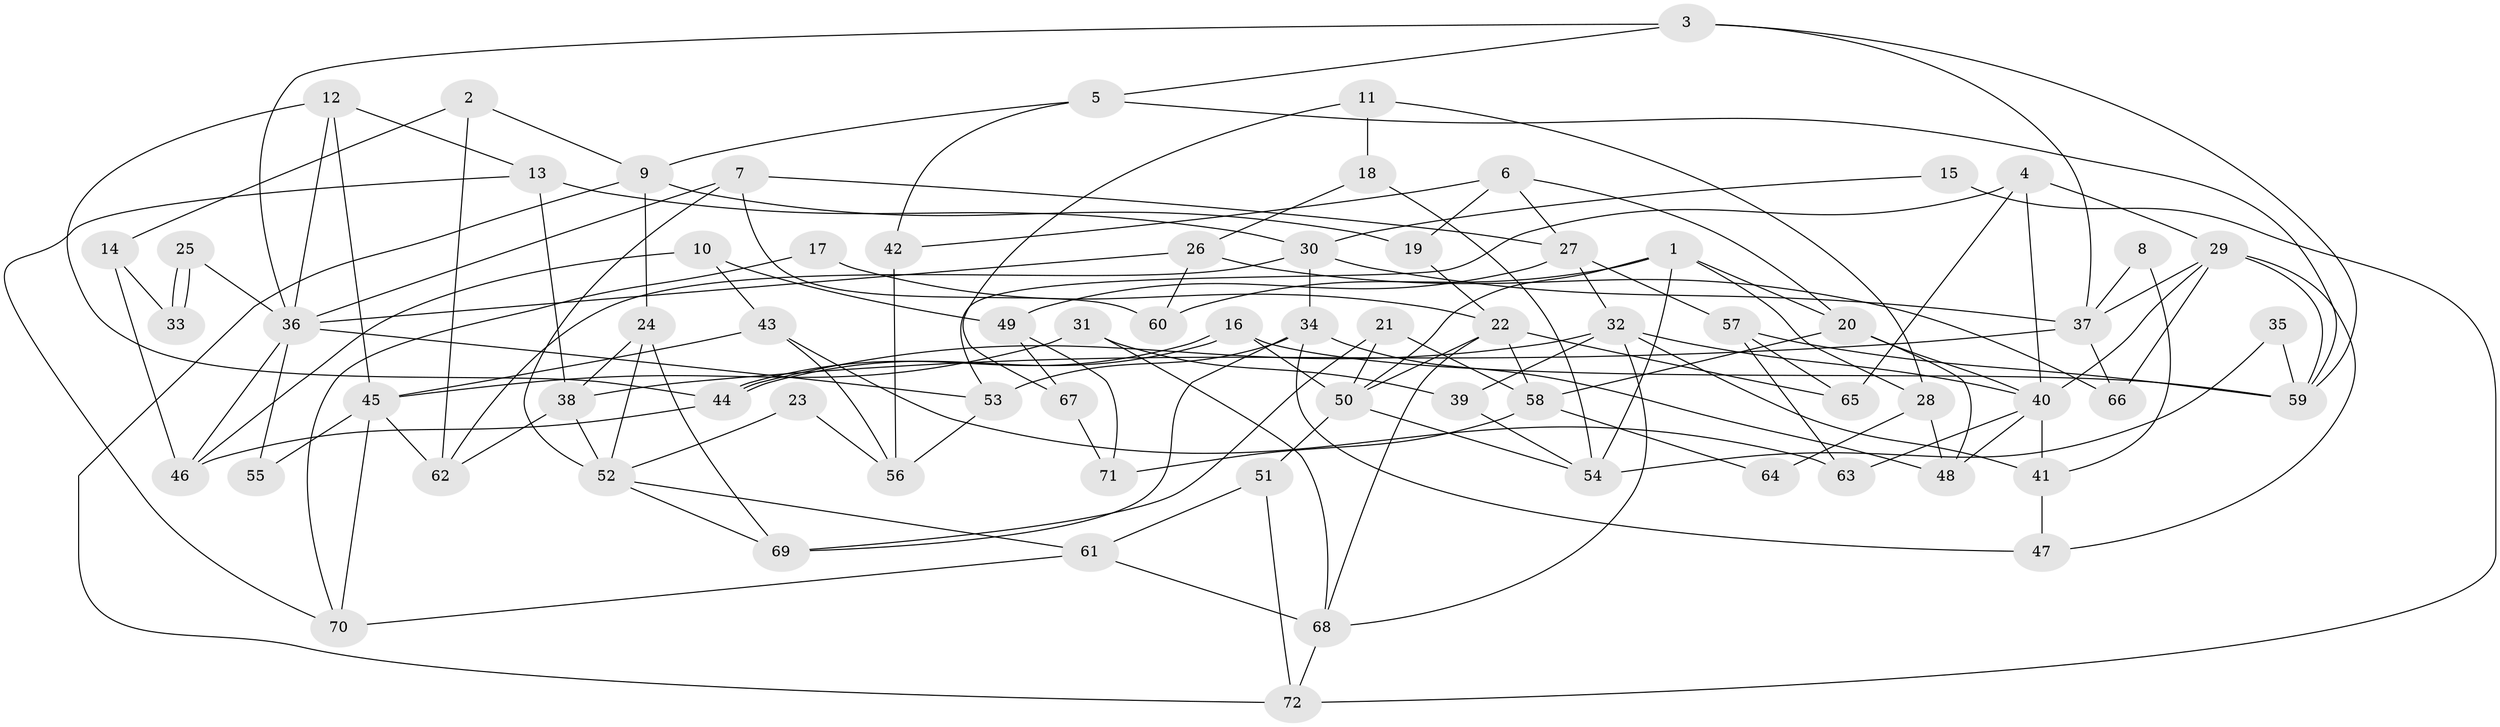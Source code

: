 // Generated by graph-tools (version 1.1) at 2025/11/02/27/25 16:11:18]
// undirected, 72 vertices, 144 edges
graph export_dot {
graph [start="1"]
  node [color=gray90,style=filled];
  1;
  2;
  3;
  4;
  5;
  6;
  7;
  8;
  9;
  10;
  11;
  12;
  13;
  14;
  15;
  16;
  17;
  18;
  19;
  20;
  21;
  22;
  23;
  24;
  25;
  26;
  27;
  28;
  29;
  30;
  31;
  32;
  33;
  34;
  35;
  36;
  37;
  38;
  39;
  40;
  41;
  42;
  43;
  44;
  45;
  46;
  47;
  48;
  49;
  50;
  51;
  52;
  53;
  54;
  55;
  56;
  57;
  58;
  59;
  60;
  61;
  62;
  63;
  64;
  65;
  66;
  67;
  68;
  69;
  70;
  71;
  72;
  1 -- 20;
  1 -- 54;
  1 -- 28;
  1 -- 50;
  1 -- 60;
  2 -- 62;
  2 -- 9;
  2 -- 14;
  3 -- 59;
  3 -- 37;
  3 -- 5;
  3 -- 36;
  4 -- 53;
  4 -- 29;
  4 -- 40;
  4 -- 65;
  5 -- 59;
  5 -- 9;
  5 -- 42;
  6 -- 42;
  6 -- 27;
  6 -- 19;
  6 -- 20;
  7 -- 36;
  7 -- 27;
  7 -- 52;
  7 -- 60;
  8 -- 37;
  8 -- 41;
  9 -- 72;
  9 -- 19;
  9 -- 24;
  10 -- 46;
  10 -- 43;
  10 -- 49;
  11 -- 18;
  11 -- 28;
  11 -- 67;
  12 -- 13;
  12 -- 44;
  12 -- 36;
  12 -- 45;
  13 -- 30;
  13 -- 38;
  13 -- 70;
  14 -- 46;
  14 -- 33;
  15 -- 72;
  15 -- 30;
  16 -- 44;
  16 -- 44;
  16 -- 50;
  16 -- 59;
  17 -- 22;
  17 -- 70;
  18 -- 54;
  18 -- 26;
  19 -- 22;
  20 -- 40;
  20 -- 48;
  20 -- 58;
  21 -- 58;
  21 -- 50;
  21 -- 69;
  22 -- 68;
  22 -- 50;
  22 -- 58;
  22 -- 65;
  23 -- 52;
  23 -- 56;
  24 -- 52;
  24 -- 38;
  24 -- 69;
  25 -- 36;
  25 -- 33;
  25 -- 33;
  26 -- 60;
  26 -- 36;
  26 -- 66;
  27 -- 49;
  27 -- 57;
  27 -- 32;
  28 -- 48;
  28 -- 64;
  29 -- 40;
  29 -- 66;
  29 -- 37;
  29 -- 47;
  29 -- 59;
  30 -- 34;
  30 -- 37;
  30 -- 62;
  31 -- 68;
  31 -- 45;
  31 -- 39;
  32 -- 41;
  32 -- 39;
  32 -- 40;
  32 -- 44;
  32 -- 68;
  34 -- 48;
  34 -- 69;
  34 -- 47;
  34 -- 53;
  35 -- 59;
  35 -- 54;
  36 -- 46;
  36 -- 53;
  36 -- 55;
  37 -- 38;
  37 -- 66;
  38 -- 52;
  38 -- 62;
  39 -- 54;
  40 -- 41;
  40 -- 48;
  40 -- 63;
  41 -- 47;
  42 -- 56;
  43 -- 45;
  43 -- 63;
  43 -- 56;
  44 -- 46;
  45 -- 62;
  45 -- 55;
  45 -- 70;
  49 -- 67;
  49 -- 71;
  50 -- 51;
  50 -- 54;
  51 -- 61;
  51 -- 72;
  52 -- 69;
  52 -- 61;
  53 -- 56;
  57 -- 59;
  57 -- 65;
  57 -- 63;
  58 -- 64;
  58 -- 71;
  61 -- 70;
  61 -- 68;
  67 -- 71;
  68 -- 72;
}
